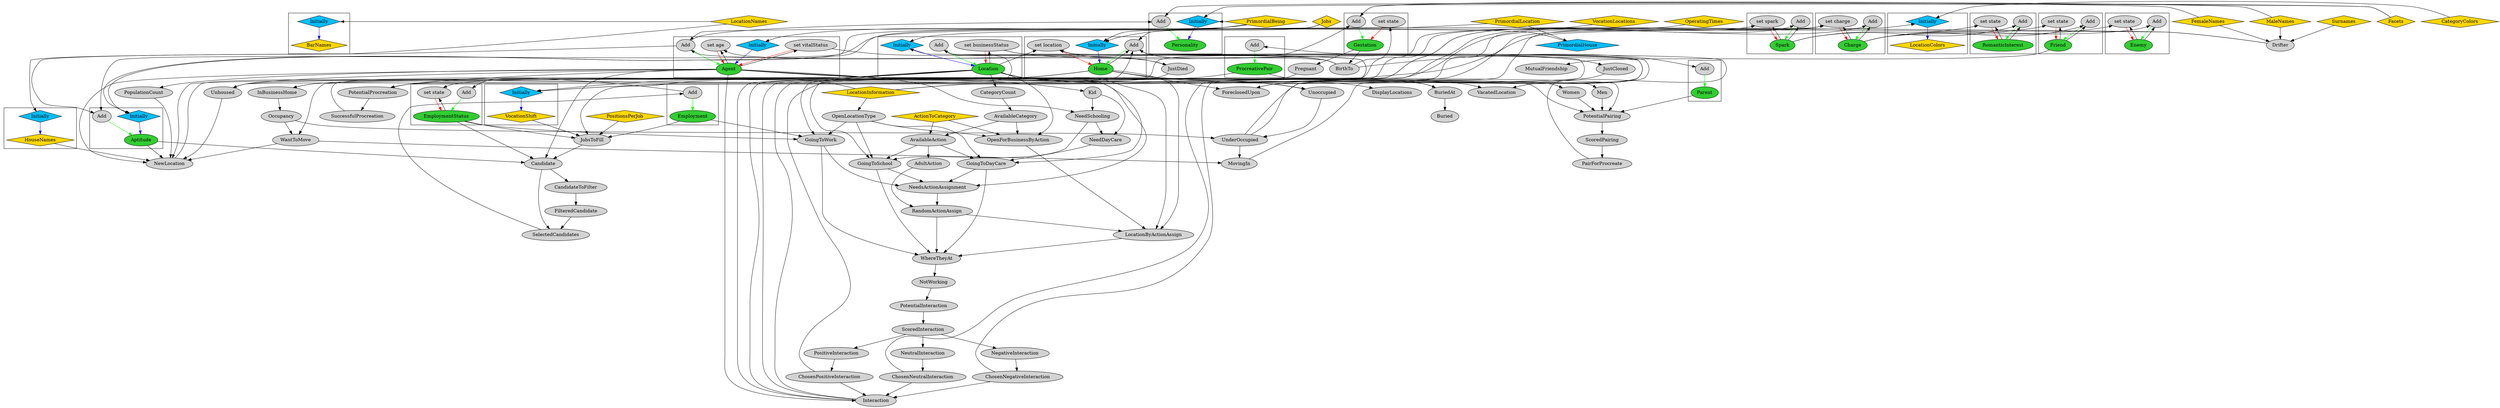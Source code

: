digraph {
node [ style="filled"]
subgraph "cluster_BarNames"{
v4 [ label = "BarNames" fillcolor="gold" shape="diamond"];
v5 [ label = "Initially" fillcolor="deepskyblue" shape="diamond"];
}
subgraph "cluster_HouseNames"{
v6 [ label = "HouseNames" fillcolor="gold" shape="diamond"];
v7 [ label = "Initially" fillcolor="deepskyblue" shape="diamond"];
}
subgraph "cluster_VocationShift"{
v15 [ label = "VocationShift" fillcolor="gold" shape="diamond"];
v16 [ label = "Initially" fillcolor="deepskyblue" shape="diamond"];
}
subgraph "cluster_LocationColors"{
v20 [ label = "LocationColors" fillcolor="gold" shape="diamond"];
v21 [ label = "Initially" fillcolor="deepskyblue" shape="diamond"];
}
subgraph "cluster_Agent"{
v22 [ label = "Agent" fillcolor="limegreen"];
v23 [ label = "Add"];
v41 [ label = "Initially" fillcolor="deepskyblue" shape="diamond"];
v42 [ label = "set vitalStatus"];
v43 [ label = "set age"];
}
subgraph "cluster_Personality"{
v44 [ label = "Personality" fillcolor="limegreen"];
v45 [ label = "Add"];
v46 [ label = "Initially" fillcolor="deepskyblue" shape="diamond"];
}
subgraph "cluster_Aptitude"{
v47 [ label = "Aptitude" fillcolor="limegreen"];
v48 [ label = "Add"];
v49 [ label = "Initially" fillcolor="deepskyblue" shape="diamond"];
}
subgraph "cluster_Friend"{
v113 [ label = "Friend" fillcolor="limegreen"];
v114 [ label = "Add"];
v115 [ label = "set state"];
}
subgraph "cluster_Enemy"{
v117 [ label = "Enemy" fillcolor="limegreen"];
v118 [ label = "Add"];
v119 [ label = "set state"];
}
subgraph "cluster_RomanticInterest"{
v120 [ label = "RomanticInterest" fillcolor="limegreen"];
v121 [ label = "Add"];
v122 [ label = "set state"];
}
subgraph "cluster_ProcreativePair"{
v31 [ label = "ProcreativePair" fillcolor="limegreen"];
v32 [ label = "Add"];
}
subgraph "cluster_Gestation"{
v26 [ label = "Gestation" fillcolor="limegreen"];
v27 [ label = "Add"];
v40 [ label = "set state"];
}
subgraph "cluster_Parent"{
v38 [ label = "Parent" fillcolor="limegreen"];
v39 [ label = "Add"];
}
subgraph "cluster_Location"{
v65 [ label = "Location" fillcolor="limegreen"];
v66 [ label = "Add"];
v81 [ label = "set businessStatus"];
v83 [ label = "Initially" fillcolor="deepskyblue" shape="diamond"];
}
subgraph "cluster_Home"{
v69 [ label = "Home" fillcolor="limegreen"];
v70 [ label = "Add"];
v76 [ label = "Initially" fillcolor="deepskyblue" shape="diamond"];
v78 [ label = "set location"];
}
subgraph "cluster_EmploymentStatus"{
v90 [ label = "EmploymentStatus" fillcolor="limegreen"];
v91 [ label = "Add"];
v99 [ label = "set state"];
}
subgraph "cluster_Employment"{
v92 [ label = "Add"];
v98 [ label = "Employment" fillcolor="limegreen"];
}
subgraph "cluster_Spark"{
v52 [ label = "Spark" fillcolor="limegreen"];
v53 [ label = "Add"];
v109 [ label = "set spark"];
}
subgraph "cluster_Charge"{
v110 [ label = "Charge" fillcolor="limegreen"];
v111 [ label = "Add"];
v112 [ label = "set charge"];
}
v0 [ label = "FemaleNames" fillcolor="gold" shape="diamond"];
v1 [ label = "MaleNames" fillcolor="gold" shape="diamond"];
v2 [ label = "Surnames" fillcolor="gold" shape="diamond"];
v3 [ label = "LocationNames" fillcolor="gold" shape="diamond"];
v8 [ label = "Facets" fillcolor="gold" shape="diamond"];
v9 [ label = "Jobs" fillcolor="gold" shape="diamond"];
v10 [ label = "PrimordialBeing" fillcolor="gold" shape="diamond"];
v11 [ label = "PrimordialLocation" fillcolor="gold" shape="diamond"];
v12 [ label = "LocationInformation" fillcolor="gold" shape="diamond"];
v13 [ label = "VocationLocations" fillcolor="gold" shape="diamond"];
v14 [ label = "OperatingTimes" fillcolor="gold" shape="diamond"];
v17 [ label = "PositionsPerJob" fillcolor="gold" shape="diamond"];
v18 [ label = "ActionToCategory" fillcolor="gold" shape="diamond"];
v19 [ label = "CategoryColors" fillcolor="gold" shape="diamond"];
v24 [ label = "Drifter"];
v25 [ label = "BirthTo"];
v28 [ label = "SuccessfulProcreation"];
v29 [ label = "PotentialProcreation"];
v30 [ label = "Pregnant"];
v33 [ label = "PairForProcreate"];
v34 [ label = "ScoredPairing"];
v35 [ label = "PotentialPairing"];
v36 [ label = "Women"];
v37 [ label = "Men"];
v50 [ label = "PopulationCount"];
v51 [ label = "JustDied"];
v54 [ label = "Interaction"];
v55 [ label = "ChosenPositiveInteraction"];
v56 [ label = "PositiveInteraction"];
v57 [ label = "ScoredInteraction"];
v58 [ label = "PotentialInteraction"];
v59 [ label = "NotWorking"];
v60 [ label = "WhereTheyAt"];
v61 [ label = "GoingToSchool"];
v62 [ label = "AvailableAction"];
v63 [ label = "AvailableCategory"];
v64 [ label = "CategoryCount"];
v67 [ label = "NewLocation"];
v68 [ label = "WantToMove"];
v71 [ label = "UnderOccupied"];
v72 [ label = "Occupancy"];
v73 [ label = "InBusinessHome"];
v74 [ label = "Unoccupied"];
v75 [ label = "Unhoused"];
v77 [ label = "PrimordialHouse" fillcolor="deepskyblue" shape="diamond"];
v79 [ label = "ForeclosedUpon"];
v80 [ label = "JustClosed"];
v82 [ label = "MovingIn"];
v84 [ label = "OpenLocationType"];
v85 [ label = "NeedSchooling"];
v86 [ label = "Kid"];
v87 [ label = "GoingToDayCare"];
v88 [ label = "NeedDayCare"];
v89 [ label = "GoingToWork"];
v93 [ label = "SelectedCandidates"];
v94 [ label = "FilteredCandidate"];
v95 [ label = "CandidateToFilter"];
v96 [ label = "Candidate"];
v97 [ label = "JobsToFill"];
v100 [ label = "RandomActionAssign"];
v101 [ label = "AdultAction"];
v102 [ label = "NeedsActionAssignment"];
v103 [ label = "LocationByActionAssign"];
v104 [ label = "OpenForBusinessByAction"];
v105 [ label = "ChosenNeutralInteraction"];
v106 [ label = "NeutralInteraction"];
v107 [ label = "ChosenNegativeInteraction"];
v108 [ label = "NegativeInteraction"];
v116 [ label = "MutualFriendship"];
v123 [ label = "VacatedLocation"];
v124 [ label = "DisplayLocations"];
v125 [ label = "BuriedAt"];
v126 [ label = "Buried"];
v5 -> v4 [ color="blue" ]
v3 -> v5 [ constraint="false" ]
v7 -> v6 [ color="blue" ]
v3 -> v7 [ constraint="false" ]
v16 -> v15 [ color="blue" ]
v13 -> v16 [ constraint="false" ]
v12 -> v16 [ constraint="false" ]
v14 -> v16 [ constraint="false" ]
v21 -> v20 [ color="blue" ]
v12 -> v21 [ constraint="false" ]
v19 -> v21 [ constraint="false" ]
v23 -> v22 [ color="green" ]
v24 -> v23 [ constraint="false" ]
v2 -> v24
v1 -> v24
v0 -> v24
v25 -> v23 [ constraint="false" ]
v26 -> v25
v27 -> v26 [ color="green" ]
v28 -> v27 [ constraint="false" ]
v29 -> v28
v30 -> v29
v26 -> v30
v31 -> v29
v32 -> v31 [ color="green" ]
v33 -> v32 [ constraint="false" ]
v34 -> v33
v35 -> v34
v31 -> v35
v36 -> v35
v22 -> v36
v37 -> v35
v22 -> v37
v22 -> v35
v38 -> v35
v39 -> v38 [ color="green" ]
v25 -> v39 [ constraint="false" ]
v22 -> v29
v1 -> v27 [ constraint="false" ]
v0 -> v27 [ constraint="false" ]
v40 -> v26 [ color="red" ]
v25 -> v40 [ constraint="false" ]
v41 -> v22 [ color="blue" ]
v10 -> v41 [ constraint="false" ]
v42 -> v22 [ color="red" ]
v22 -> v42 [ constraint="false" ]
v43 -> v22 [ color="red" ]
v25 -> v43 [ constraint="false" ]
v22 -> v43 [ constraint="false" ]
v45 -> v44 [ color="green" ]
v23 -> v45 [ constraint="false" ]
v8 -> v45 [ constraint="false" ]
v46 -> v44 [ color="blue" ]
v10 -> v46 [ constraint="false" ]
v8 -> v46 [ constraint="false" ]
v48 -> v47 [ color="green" ]
v23 -> v48 [ constraint="false" ]
v9 -> v48 [ constraint="false" ]
v49 -> v47 [ color="blue" ]
v10 -> v49 [ constraint="false" ]
v9 -> v49 [ constraint="false" ]
v22 -> v50
v42 -> v51
v53 -> v52 [ color="green" ]
v52 -> v53 [ constraint="false" ]
v54 -> v53 [ constraint="false" ]
v55 -> v54
v56 -> v55
v57 -> v56
v58 -> v57
v59 -> v58
v60 -> v59
v61 -> v60
v62 -> v61
v18 -> v62
v63 -> v62
v64 -> v63
v65 -> v64
v66 -> v65 [ color="green" ]
v67 -> v66 [ constraint="false" ]
v65 -> v67
v68 -> v67
v69 -> v68
v70 -> v69 [ color="green" ]
v25 -> v70 [ constraint="false" ]
v69 -> v70 [ constraint="false" ]
v71 -> v70 [ constraint="false" ]
v72 -> v71
v73 -> v72
v65 -> v73
v69 -> v73
v74 -> v71
v69 -> v74
v65 -> v74
v24 -> v70 [ constraint="false" ]
v75 -> v70 [ constraint="false" ]
v69 -> v75
v22 -> v75
v76 -> v69 [ color="blue" ]
v77 -> v76 [ constraint="false" ]
v11 -> v77
v10 -> v76 [ constraint="false" ]
v78 -> v69 [ color="red" ]
v51 -> v78 [ constraint="false" ]
v65 -> v78 [ constraint="false" ]
v71 -> v78 [ constraint="false" ]
v79 -> v78 [ constraint="false" ]
v69 -> v79
v80 -> v79
v81 -> v80
v65 -> v81 [ constraint="false" ]
v82 -> v78 [ constraint="false" ]
v68 -> v82
v71 -> v82
v72 -> v68
v6 -> v67
v75 -> v67
v47 -> v67
v22 -> v67
v50 -> v67
v12 -> v66 [ constraint="false" ]
v83 -> v65 [ color="blue" ]
v11 -> v83 [ constraint="false" ]
v12 -> v83 [ constraint="false" ]
v81 -> v65 [ color="red" ]
v84 -> v61
v12 -> v84
v65 -> v61
v85 -> v61
v86 -> v85
v22 -> v86
v22 -> v85
v87 -> v60
v62 -> v87
v84 -> v87
v65 -> v87
v88 -> v87
v85 -> v88
v86 -> v88
v89 -> v60
v84 -> v89
v65 -> v89
v90 -> v89
v91 -> v90 [ color="green" ]
v92 -> v91 [ constraint="false" ]
v93 -> v92 [ constraint="false" ]
v94 -> v93
v95 -> v94
v96 -> v95
v97 -> v96
v65 -> v97
v15 -> v97
v17 -> v97
v98 -> v97
v92 -> v98 [ color="green" ]
v90 -> v97
v22 -> v96
v90 -> v96
v47 -> v96
v96 -> v93
v99 -> v90 [ color="red" ]
v51 -> v99 [ constraint="false" ]
v90 -> v99 [ constraint="false" ]
v98 -> v89
v100 -> v60
v101 -> v100
v62 -> v101
v102 -> v100
v89 -> v102
v87 -> v102
v61 -> v102
v22 -> v102
v103 -> v60
v100 -> v103
v69 -> v103
v104 -> v103
v18 -> v104
v63 -> v104
v84 -> v104
v65 -> v104
v65 -> v103
v22 -> v54
v105 -> v54
v106 -> v105
v57 -> v106
v107 -> v54
v108 -> v107
v57 -> v108
v109 -> v52 [ color="red" ]
v54 -> v109 [ constraint="false" ]
v52 -> v109 [ constraint="false" ]
v111 -> v110 [ color="green" ]
v110 -> v111 [ constraint="false" ]
v54 -> v111 [ constraint="false" ]
v112 -> v110 [ color="red" ]
v54 -> v112 [ constraint="false" ]
v110 -> v112 [ constraint="false" ]
v55 -> v112 [ constraint="false" ]
v105 -> v112 [ constraint="false" ]
v107 -> v112 [ constraint="false" ]
v114 -> v113 [ color="green" ]
v113 -> v114 [ constraint="false" ]
v110 -> v114 [ constraint="false" ]
v115 -> v113 [ color="red" ]
v110 -> v115 [ constraint="false" ]
v113 -> v115 [ constraint="false" ]
v113 -> v116
v118 -> v117 [ color="green" ]
v117 -> v118 [ constraint="false" ]
v110 -> v118 [ constraint="false" ]
v119 -> v117 [ color="red" ]
v110 -> v119 [ constraint="false" ]
v117 -> v119 [ constraint="false" ]
v121 -> v120 [ color="green" ]
v120 -> v121 [ constraint="false" ]
v52 -> v121 [ constraint="false" ]
v122 -> v120 [ color="red" ]
v52 -> v122 [ constraint="false" ]
v120 -> v122 [ constraint="false" ]
v81 -> v123
v65 -> v123
v65 -> v124
v65 -> v125
v69 -> v125
v125 -> v126
}
